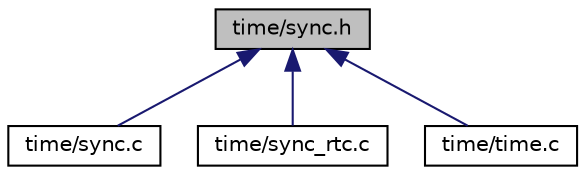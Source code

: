 digraph "time/sync.h"
{
 // INTERACTIVE_SVG=YES
 // LATEX_PDF_SIZE
  bgcolor="transparent";
  edge [fontname="Helvetica",fontsize="10",labelfontname="Helvetica",labelfontsize="10"];
  node [fontname="Helvetica",fontsize="10",shape=record];
  Node1 [label="time/sync.h",height=0.2,width=0.4,color="black", fillcolor="grey75", style="filled", fontcolor="black",tooltip="Time synchonization functions for embebedded systems."];
  Node1 -> Node2 [dir="back",color="midnightblue",fontsize="10",style="solid",fontname="Helvetica"];
  Node2 [label="time/sync.c",height=0.2,width=0.4,color="black",URL="$sync_8c.html",tooltip="Time synchonization function implementation."];
  Node1 -> Node3 [dir="back",color="midnightblue",fontsize="10",style="solid",fontname="Helvetica"];
  Node3 [label="time/sync_rtc.c",height=0.2,width=0.4,color="black",URL="$sync__rtc_8c_source.html",tooltip=" "];
  Node1 -> Node4 [dir="back",color="midnightblue",fontsize="10",style="solid",fontname="Helvetica"];
  Node4 [label="time/time.c",height=0.2,width=0.4,color="black",URL="$time_8c.html",tooltip="Time related function implementations."];
}
